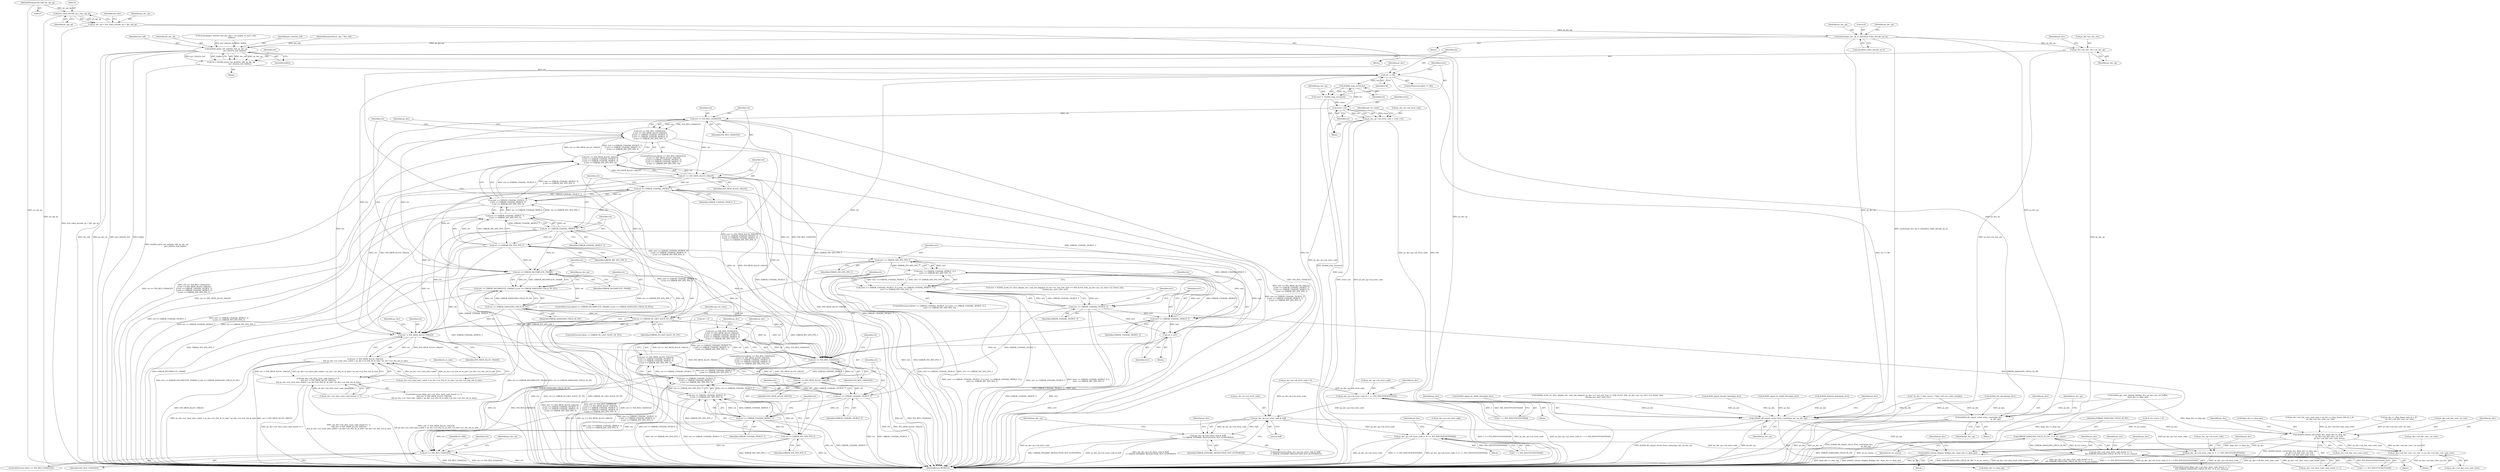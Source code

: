 digraph "0_Android_33ef7de9ddc8ea7eb9cbc440d1cf89957a0c267b@pointer" {
"1000150" [label="(MethodParameterIn,void *pv_api_op)"];
"1000217" [label="(Call,(ivd_video_decode_op_t *)pv_api_op)"];
"1000215" [label="(Call,ps_dec_op = (ivd_video_decode_op_t *)pv_api_op)"];
"1000227" [label="(Call,memset(ps_dec_op, 0, sizeof(ivd_video_decode_op_t)))"];
"1000237" [label="(Call,ps_dec->pv_dec_out = ps_dec_op)"];
"1001253" [label="(Call,ih264d_fill_output_struct_from_context(ps_dec,\n                                                           ps_dec_op))"];
"1001294" [label="(Call,ih264d_parse_nal_unit(dec_hdl, ps_dec_op,\n                              pu1_bitstrm_buf, buflen))"];
"1001292" [label="(Call,ret = ih264d_parse_nal_unit(dec_hdl, ps_dec_op,\n                              pu1_bitstrm_buf, buflen))"];
"1001300" [label="(Call,ret != OK)"];
"1001307" [label="(Call,ih264d_map_error(ret))"];
"1001305" [label="(Call,error =  ih264d_map_error(ret))"];
"1001313" [label="(Call,error | ret)"];
"1001309" [label="(Call,ps_dec_op->u4_error_code = error | ret)"];
"1001239" [label="(Call,ps_dec_op->u4_error_code |= 1 << IVD_INSUFFICIENTDATA)"];
"1001746" [label="(Call,ps_dec_op->u4_error_code & 0xff)"];
"1001745" [label="(Call,(ps_dec_op->u4_error_code & 0xff)\n != ERROR_DYNAMIC_RESOLUTION_NOT_SUPPORTED)"];
"1001778" [label="(Call,ps_dec_op->u4_error_code |= (1 << IVD_INSUFFICIENTDATA))"];
"1001798" [label="(Call,ps_dec_op->u4_error_code |= (1 << IVD_INSUFFICIENTDATA))"];
"1001321" [label="(Call,ret == IVD_RES_CHANGED)"];
"1001320" [label="(Call,(ret == IVD_RES_CHANGED)\n || (ret == IVD_MEM_ALLOC_FAILED)\n || (ret == ERROR_UNAVAIL_PICBUF_T)\n || (ret == ERROR_UNAVAIL_MVBUF_T)\n || (ret == ERROR_INV_SPS_PPS_T))"];
"1001589" [label="(Call,(ret == IVD_RES_CHANGED)\n || (ret == IVD_MEM_ALLOC_FAILED)\n || (ret == ERROR_UNAVAIL_PICBUF_T)\n || (ret == ERROR_UNAVAIL_MVBUF_T)\n || (ret == ERROR_INV_SPS_PPS_T))"];
"1001325" [label="(Call,ret == IVD_MEM_ALLOC_FAILED)"];
"1001324" [label="(Call,(ret == IVD_MEM_ALLOC_FAILED)\n || (ret == ERROR_UNAVAIL_PICBUF_T)\n || (ret == ERROR_UNAVAIL_MVBUF_T)\n || (ret == ERROR_INV_SPS_PPS_T))"];
"1001593" [label="(Call,(ret == IVD_MEM_ALLOC_FAILED)\n || (ret == ERROR_UNAVAIL_PICBUF_T)\n || (ret == ERROR_UNAVAIL_MVBUF_T)\n || (ret == ERROR_INV_SPS_PPS_T))"];
"1001329" [label="(Call,ret == ERROR_UNAVAIL_PICBUF_T)"];
"1001328" [label="(Call,(ret == ERROR_UNAVAIL_PICBUF_T)\n || (ret == ERROR_UNAVAIL_MVBUF_T)\n || (ret == ERROR_INV_SPS_PPS_T))"];
"1001597" [label="(Call,(ret == ERROR_UNAVAIL_PICBUF_T)\n || (ret == ERROR_UNAVAIL_MVBUF_T)\n || (ret == ERROR_INV_SPS_PPS_T))"];
"1001333" [label="(Call,ret == ERROR_UNAVAIL_MVBUF_T)"];
"1001332" [label="(Call,(ret == ERROR_UNAVAIL_MVBUF_T)\n || (ret == ERROR_INV_SPS_PPS_T))"];
"1001601" [label="(Call,(ret == ERROR_UNAVAIL_MVBUF_T)\n || (ret == ERROR_INV_SPS_PPS_T))"];
"1001336" [label="(Call,ret == ERROR_INV_SPS_PPS_T)"];
"1001348" [label="(Call,ret == ERROR_INCOMPLETE_FRAME)"];
"1001347" [label="(Call,(ret == ERROR_INCOMPLETE_FRAME) || (ret == ERROR_DANGLING_FIELD_IN_PIC))"];
"1001351" [label="(Call,ret == ERROR_DANGLING_FIELD_IN_PIC)"];
"1001365" [label="(Call,ret == ERROR_IN_LAST_SLICE_OF_PIC)"];
"1001480" [label="(Call,ret != IVD_MEM_ALLOC_FAILED)"];
"1001479" [label="(Call,(ret != IVD_MEM_ALLOC_FAILED)\n && ps_dec->u2_total_mbs_coded < ps_dec->u2_frm_ht_in_mbs * ps_dec->u2_frm_wd_in_mbs)"];
"1001473" [label="(Call,(ps_dec->u4_slice_start_code_found == 1)\n && (ret != IVD_MEM_ALLOC_FAILED)\n && ps_dec->u2_total_mbs_coded < ps_dec->u2_frm_ht_in_mbs * ps_dec->u2_frm_wd_in_mbs)"];
"1001590" [label="(Call,ret == IVD_RES_CHANGED)"];
"1001594" [label="(Call,ret == IVD_MEM_ALLOC_FAILED)"];
"1001598" [label="(Call,ret == ERROR_UNAVAIL_PICBUF_T)"];
"1001602" [label="(Call,ret == ERROR_UNAVAIL_MVBUF_T)"];
"1001605" [label="(Call,ret == ERROR_INV_SPS_PPS_T)"];
"1001621" [label="(Call,ret == IVD_RES_CHANGED)"];
"1001851" [label="(Call,ERROR_DANGLING_FIELD_IN_PIC != i4_err_status)"];
"1001845" [label="(Call,(ps_dec->u4_slice_start_code_found == 1)\n && (ERROR_DANGLING_FIELD_IN_PIC != i4_err_status))"];
"1001581" [label="(Call,ret1 == ERROR_INV_SPS_PPS_T)"];
"1001577" [label="(Call,(ret1 == ERROR_UNAVAIL_MVBUF_T) ||\n (ret1 == ERROR_INV_SPS_PPS_T))"];
"1001573" [label="(Call,(ret1 == ERROR_UNAVAIL_PICBUF_T) || (ret1 == ERROR_UNAVAIL_MVBUF_T) ||\n (ret1 == ERROR_INV_SPS_PPS_T))"];
"1001585" [label="(Call,ret = ret1)"];
"1001578" [label="(Call,ret1 == ERROR_UNAVAIL_MVBUF_T)"];
"1001574" [label="(Call,ret1 == ERROR_UNAVAIL_PICBUF_T)"];
"1002066" [label="(Call,ih264d_fill_output_struct_from_context(ps_dec, ps_dec_op))"];
"1002097" [label="(Call,ih264d_format_convert(ps_dec, &(ps_dec->s_disp_op),\n                                  ps_dec->u4_fmt_conv_cur_row,\n                                  ps_dec->u4_fmt_conv_num_rows))"];
"1002109" [label="(Call,ps_dec->u4_fmt_conv_cur_row += ps_dec->u4_fmt_conv_num_rows)"];
"1002116" [label="(Call,ih264d_release_display_field(ps_dec, &(ps_dec->s_disp_op)))"];
"1001346" [label="(ControlStructure,if((ret == ERROR_INCOMPLETE_FRAME) || (ret == ERROR_DANGLING_FIELD_IN_PIC)))"];
"1002110" [label="(Call,ps_dec->u4_fmt_conv_cur_row)"];
"1002111" [label="(Identifier,ps_dec)"];
"1001336" [label="(Call,ret == ERROR_INV_SPS_PPS_T)"];
"1001585" [label="(Call,ret = ret1)"];
"1002113" [label="(Call,ps_dec->u4_fmt_conv_num_rows)"];
"1001325" [label="(Call,ret == IVD_MEM_ALLOC_FAILED)"];
"1001592" [label="(Identifier,IVD_RES_CHANGED)"];
"1002099" [label="(Call,&(ps_dec->s_disp_op))"];
"1001588" [label="(ControlStructure,if((ret == IVD_RES_CHANGED)\n || (ret == IVD_MEM_ALLOC_FAILED)\n || (ret == ERROR_UNAVAIL_PICBUF_T)\n || (ret == ERROR_UNAVAIL_MVBUF_T)\n || (ret == ERROR_INV_SPS_PPS_T)))"];
"1001751" [label="(Identifier,ERROR_DYNAMIC_RESOLUTION_NOT_SUPPORTED)"];
"1001474" [label="(Call,ps_dec->u4_slice_start_code_found == 1)"];
"1001485" [label="(Identifier,ps_dec)"];
"1001258" [label="(Identifier,ps_dec_op)"];
"1001314" [label="(Identifier,error)"];
"1001375" [label="(Identifier,ps_dec)"];
"1001298" [label="(Identifier,buflen)"];
"1001556" [label="(Call,ih264d_mark_err_slice_skip(ps_dec, num_mb_skipped, ps_dec->u1_nal_unit_type == IDR_SLICE_NAL, ps_dec->ps_cur_slice->u2_frame_num,\n &temp_poc, prev_slice_err))"];
"1000216" [label="(Identifier,ps_dec_op)"];
"1001572" [label="(ControlStructure,if((ret1 == ERROR_UNAVAIL_PICBUF_T) || (ret1 == ERROR_UNAVAIL_MVBUF_T) ||\n (ret1 == ERROR_INV_SPS_PPS_T)))"];
"1002106" [label="(Call,ps_dec->u4_fmt_conv_num_rows)"];
"1002084" [label="(Call,ps_dec->u4_fmt_conv_num_rows = ps_dec->s_disp_frame_info.u4_y_ht\n - ps_dec->u4_fmt_conv_cur_row)"];
"1001580" [label="(Identifier,ERROR_UNAVAIL_MVBUF_T)"];
"1000151" [label="(Block,)"];
"1001852" [label="(Identifier,ERROR_DANGLING_FIELD_IN_PIC)"];
"1001604" [label="(Identifier,ERROR_UNAVAIL_MVBUF_T)"];
"1001732" [label="(Call,ih264d_signal_decode_thread(ps_dec))"];
"1002116" [label="(Call,ih264d_release_display_field(ps_dec, &(ps_dec->s_disp_op)))"];
"1001745" [label="(Call,(ps_dec_op->u4_error_code & 0xff)\n != ERROR_DYNAMIC_RESOLUTION_NOT_SUPPORTED)"];
"1001329" [label="(Call,ret == ERROR_UNAVAIL_PICBUF_T)"];
"1001600" [label="(Identifier,ERROR_UNAVAIL_PICBUF_T)"];
"1001778" [label="(Call,ps_dec_op->u4_error_code |= (1 << IVD_INSUFFICIENTDATA))"];
"1001351" [label="(Call,ret == ERROR_DANGLING_FIELD_IN_PIC)"];
"1001844" [label="(ControlStructure,if((ps_dec->u4_slice_start_code_found == 1)\n && (ERROR_DANGLING_FIELD_IN_PIC != i4_err_status)))"];
"1001333" [label="(Call,ret == ERROR_UNAVAIL_MVBUF_T)"];
"1000161" [label="(Call,i4_err_status = 0)"];
"1000217" [label="(Call,(ivd_video_decode_op_t *)pv_api_op)"];
"1001367" [label="(Identifier,ERROR_IN_LAST_SLICE_OF_PIC)"];
"1000148" [label="(MethodParameterIn,iv_obj_t *dec_hdl)"];
"1001479" [label="(Call,(ret != IVD_MEM_ALLOC_FAILED)\n && ps_dec->u2_total_mbs_coded < ps_dec->u2_frm_ht_in_mbs * ps_dec->u2_frm_wd_in_mbs)"];
"1002083" [label="(Block,)"];
"1001303" [label="(Block,)"];
"1001306" [label="(Identifier,error)"];
"1002088" [label="(Call,ps_dec->s_disp_frame_info.u4_y_ht\n - ps_dec->u4_fmt_conv_cur_row)"];
"1000220" [label="(Block,)"];
"1001305" [label="(Call,error =  ih264d_map_error(ret))"];
"1001348" [label="(Call,ret == ERROR_INCOMPLETE_FRAME)"];
"1002103" [label="(Call,ps_dec->u4_fmt_conv_cur_row)"];
"1001370" [label="(Identifier,api_ret_value)"];
"1001347" [label="(Call,(ret == ERROR_INCOMPLETE_FRAME) || (ret == ERROR_DANGLING_FIELD_IN_PIC))"];
"1001473" [label="(Call,(ps_dec->u4_slice_start_code_found == 1)\n && (ret != IVD_MEM_ALLOC_FAILED)\n && ps_dec->u2_total_mbs_coded < ps_dec->u2_frm_ht_in_mbs * ps_dec->u2_frm_wd_in_mbs)"];
"1001501" [label="(Identifier,ht_in_mbs)"];
"1001606" [label="(Identifier,ret)"];
"1001579" [label="(Identifier,ret1)"];
"1001802" [label="(Call,1 << IVD_INSUFFICIENTDATA)"];
"1001319" [label="(ControlStructure,if((ret == IVD_RES_CHANGED)\n || (ret == IVD_MEM_ALLOC_FAILED)\n || (ret == ERROR_UNAVAIL_PICBUF_T)\n || (ret == ERROR_UNAVAIL_MVBUF_T)\n || (ret == ERROR_INV_SPS_PPS_T)))"];
"1001607" [label="(Identifier,ERROR_INV_SPS_PPS_T)"];
"1001255" [label="(Identifier,ps_dec_op)"];
"1001598" [label="(Call,ret == ERROR_UNAVAIL_PICBUF_T)"];
"1001627" [label="(Identifier,ps_dec_op)"];
"1001482" [label="(Identifier,IVD_MEM_ALLOC_FAILED)"];
"1001554" [label="(Call,ret1 = ih264d_mark_err_slice_skip(ps_dec, num_mb_skipped, ps_dec->u1_nal_unit_type == IDR_SLICE_NAL, ps_dec->ps_cur_slice->u2_frame_num,\n &temp_poc, prev_slice_err))"];
"1001575" [label="(Identifier,ret1)"];
"1001295" [label="(Identifier,dec_hdl)"];
"1001352" [label="(Identifier,ret)"];
"1001315" [label="(Identifier,ret)"];
"1001322" [label="(Identifier,ret)"];
"1001631" [label="(Identifier,IV_FAIL)"];
"1001623" [label="(Identifier,IVD_RES_CHANGED)"];
"1001317" [label="(Identifier,api_ret_value)"];
"1002024" [label="(Call,ih264d_signal_bs_deblk_thread(ps_dec))"];
"1001301" [label="(Identifier,ret)"];
"1001337" [label="(Identifier,ret)"];
"1001779" [label="(Call,ps_dec_op->u4_error_code)"];
"1001252" [label="(Block,)"];
"1001799" [label="(Call,ps_dec_op->u4_error_code)"];
"1001323" [label="(Identifier,IVD_RES_CHANGED)"];
"1001353" [label="(Identifier,ERROR_DANGLING_FIELD_IN_PIC)"];
"1001308" [label="(Identifier,ret)"];
"1001583" [label="(Identifier,ERROR_INV_SPS_PPS_T)"];
"1001858" [label="(Identifier,ps_dec)"];
"1001620" [label="(ControlStructure,if(ret == IVD_RES_CHANGED))"];
"1001578" [label="(Call,ret1 == ERROR_UNAVAIL_MVBUF_T)"];
"1001587" [label="(Identifier,ret1)"];
"1001755" [label="(Identifier,ps_dec_op)"];
"1000237" [label="(Call,ps_dec->pv_dec_out = ps_dec_op)"];
"1001750" [label="(Literal,0xff)"];
"1000223" [label="(Identifier,u4_size)"];
"1001296" [label="(Identifier,ps_dec_op)"];
"1000230" [label="(Call,sizeof(ivd_video_decode_op_t))"];
"1001334" [label="(Identifier,ret)"];
"1001845" [label="(Call,(ps_dec->u4_slice_start_code_found == 1)\n && (ERROR_DANGLING_FIELD_IN_PIC != i4_err_status))"];
"1001293" [label="(Identifier,ret)"];
"1000896" [label="(Call,ih264d_init_decoder(ps_dec))"];
"1000229" [label="(Literal,0)"];
"1001332" [label="(Call,(ret == ERROR_UNAVAIL_MVBUF_T)\n || (ret == ERROR_INV_SPS_PPS_T))"];
"1001902" [label="(Call,ih264d_deblock_display(ps_dec))"];
"1002072" [label="(Identifier,ps_dec)"];
"1001622" [label="(Identifier,ret)"];
"1001311" [label="(Identifier,ps_dec_op)"];
"1000215" [label="(Call,ps_dec_op = (ivd_video_decode_op_t *)pv_api_op)"];
"1001328" [label="(Call,(ret == ERROR_UNAVAIL_PICBUF_T)\n || (ret == ERROR_UNAVAIL_MVBUF_T)\n || (ret == ERROR_INV_SPS_PPS_T))"];
"1001326" [label="(Identifier,ret)"];
"1001331" [label="(Identifier,ERROR_UNAVAIL_PICBUF_T)"];
"1002186" [label="(MethodReturn,WORD32)"];
"1002067" [label="(Identifier,ps_dec)"];
"1001205" [label="(Call,memcpy(pu1_bitstrm_buf, pu1_buf + u4_length_of_start_code,\n                   buflen))"];
"1002066" [label="(Call,ih264d_fill_output_struct_from_context(ps_dec, ps_dec_op))"];
"1001357" [label="(Identifier,ps_dec_op)"];
"1001364" [label="(ControlStructure,if(ret == ERROR_IN_LAST_SLICE_OF_PIC))"];
"1001777" [label="(Block,)"];
"1001294" [label="(Call,ih264d_parse_nal_unit(dec_hdl, ps_dec_op,\n                              pu1_bitstrm_buf, buflen))"];
"1001253" [label="(Call,ih264d_fill_output_struct_from_context(ps_dec,\n                                                           ps_dec_op))"];
"1001634" [label="(Identifier,ps_dec)"];
"1001335" [label="(Identifier,ERROR_UNAVAIL_MVBUF_T)"];
"1001591" [label="(Identifier,ret)"];
"1001327" [label="(Identifier,IVD_MEM_ALLOC_FAILED)"];
"1001590" [label="(Call,ret == IVD_RES_CHANGED)"];
"1001741" [label="(Call,ih264d_signal_bs_deblk_thread(ps_dec))"];
"1002118" [label="(Call,&(ps_dec->s_disp_op))"];
"1001299" [label="(ControlStructure,if(ret != OK))"];
"1001300" [label="(Call,ret != OK)"];
"1001601" [label="(Call,(ret == ERROR_UNAVAIL_MVBUF_T)\n || (ret == ERROR_INV_SPS_PPS_T))"];
"1000219" [label="(Identifier,pv_api_op)"];
"1001302" [label="(Identifier,OK)"];
"1001481" [label="(Identifier,ret)"];
"1001747" [label="(Call,ps_dec_op->u4_error_code)"];
"1001338" [label="(Identifier,ERROR_INV_SPS_PPS_T)"];
"1001350" [label="(Identifier,ERROR_INCOMPLETE_FRAME)"];
"1001309" [label="(Call,ps_dec_op->u4_error_code = error | ret)"];
"1000241" [label="(Identifier,ps_dec_op)"];
"1000476" [label="(Call,ps_dec_op->u4_error_code = 0)"];
"1001595" [label="(Identifier,ret)"];
"1001846" [label="(Call,ps_dec->u4_slice_start_code_found == 1)"];
"1001589" [label="(Call,(ret == IVD_RES_CHANGED)\n || (ret == IVD_MEM_ALLOC_FAILED)\n || (ret == ERROR_UNAVAIL_PICBUF_T)\n || (ret == ERROR_UNAVAIL_MVBUF_T)\n || (ret == ERROR_INV_SPS_PPS_T))"];
"1001249" [label="(Identifier,ps_dec)"];
"1001599" [label="(Identifier,ret)"];
"1001576" [label="(Identifier,ERROR_UNAVAIL_PICBUF_T)"];
"1001297" [label="(Identifier,pu1_bitstrm_buf)"];
"1000245" [label="(Identifier,ps_dec)"];
"1001307" [label="(Call,ih264d_map_error(ret))"];
"1002109" [label="(Call,ps_dec->u4_fmt_conv_cur_row += ps_dec->u4_fmt_conv_num_rows)"];
"1001594" [label="(Call,ret == IVD_MEM_ALLOC_FAILED)"];
"1001310" [label="(Call,ps_dec_op->u4_error_code)"];
"1001584" [label="(Block,)"];
"1001324" [label="(Call,(ret == IVD_MEM_ALLOC_FAILED)\n || (ret == ERROR_UNAVAIL_PICBUF_T)\n || (ret == ERROR_UNAVAIL_MVBUF_T)\n || (ret == ERROR_INV_SPS_PPS_T))"];
"1001243" [label="(Call,1 << IVD_INSUFFICIENTDATA)"];
"1001621" [label="(Call,ret == IVD_RES_CHANGED)"];
"1001596" [label="(Identifier,IVD_MEM_ALLOC_FAILED)"];
"1001239" [label="(Call,ps_dec_op->u4_error_code |= 1 << IVD_INSUFFICIENTDATA)"];
"1001365" [label="(Call,ret == ERROR_IN_LAST_SLICE_OF_PIC)"];
"1001798" [label="(Call,ps_dec_op->u4_error_code |= (1 << IVD_INSUFFICIENTDATA))"];
"1002117" [label="(Identifier,ps_dec)"];
"1002097" [label="(Call,ih264d_format_convert(ps_dec, &(ps_dec->s_disp_op),\n                                  ps_dec->u4_fmt_conv_cur_row,\n                                  ps_dec->u4_fmt_conv_num_rows))"];
"1001744" [label="(ControlStructure,if((ps_dec_op->u4_error_code & 0xff)\n != ERROR_DYNAMIC_RESOLUTION_NOT_SUPPORTED))"];
"1001782" [label="(Call,1 << IVD_INSUFFICIENTDATA)"];
"1001789" [label="(Identifier,ps_dec)"];
"1002026" [label="(Block,)"];
"1001853" [label="(Identifier,i4_err_status)"];
"1002126" [label="(Identifier,ps_dec)"];
"1000227" [label="(Call,memset(ps_dec_op, 0, sizeof(ivd_video_decode_op_t)))"];
"1002020" [label="(Identifier,ps_dec)"];
"1001602" [label="(Call,ret == ERROR_UNAVAIL_MVBUF_T)"];
"1001330" [label="(Identifier,ret)"];
"1001254" [label="(Identifier,ps_dec)"];
"1001233" [label="(Block,)"];
"1000234" [label="(Identifier,ps_dec_op)"];
"1000150" [label="(MethodParameterIn,void *pv_api_op)"];
"1001321" [label="(Call,ret == IVD_RES_CHANGED)"];
"1001586" [label="(Identifier,ret)"];
"1001349" [label="(Identifier,ret)"];
"1000238" [label="(Call,ps_dec->pv_dec_out)"];
"1001797" [label="(Block,)"];
"1000228" [label="(Identifier,ps_dec_op)"];
"1001320" [label="(Call,(ret == IVD_RES_CHANGED)\n || (ret == IVD_MEM_ALLOC_FAILED)\n || (ret == ERROR_UNAVAIL_PICBUF_T)\n || (ret == ERROR_UNAVAIL_MVBUF_T)\n || (ret == ERROR_INV_SPS_PPS_T))"];
"1001610" [label="(Identifier,ps_dec)"];
"1001581" [label="(Call,ret1 == ERROR_INV_SPS_PPS_T)"];
"1001472" [label="(ControlStructure,if((ps_dec->u4_slice_start_code_found == 1)\n && (ret != IVD_MEM_ALLOC_FAILED)\n && ps_dec->u2_total_mbs_coded < ps_dec->u2_frm_ht_in_mbs * ps_dec->u2_frm_wd_in_mbs))"];
"1000188" [label="(Call,ret = 0)"];
"1001480" [label="(Call,ret != IVD_MEM_ALLOC_FAILED)"];
"1002068" [label="(Identifier,ps_dec_op)"];
"1001593" [label="(Call,(ret == IVD_MEM_ALLOC_FAILED)\n || (ret == ERROR_UNAVAIL_PICBUF_T)\n || (ret == ERROR_UNAVAIL_MVBUF_T)\n || (ret == ERROR_INV_SPS_PPS_T))"];
"1001240" [label="(Call,ps_dec_op->u4_error_code)"];
"1001573" [label="(Call,(ret1 == ERROR_UNAVAIL_PICBUF_T) || (ret1 == ERROR_UNAVAIL_MVBUF_T) ||\n (ret1 == ERROR_INV_SPS_PPS_T))"];
"1001292" [label="(Call,ret = ih264d_parse_nal_unit(dec_hdl, ps_dec_op,\n                              pu1_bitstrm_buf, buflen))"];
"1001597" [label="(Call,(ret == ERROR_UNAVAIL_PICBUF_T)\n || (ret == ERROR_UNAVAIL_MVBUF_T)\n || (ret == ERROR_INV_SPS_PPS_T))"];
"1001577" [label="(Call,(ret1 == ERROR_UNAVAIL_MVBUF_T) ||\n (ret1 == ERROR_INV_SPS_PPS_T))"];
"1001342" [label="(Identifier,ps_dec)"];
"1000153" [label="(Call,* ps_dec = (dec_struct_t *)(dec_hdl->pv_codec_handle))"];
"1001746" [label="(Call,ps_dec_op->u4_error_code & 0xff)"];
"1001851" [label="(Call,ERROR_DANGLING_FIELD_IN_PIC != i4_err_status)"];
"1001807" [label="(Identifier,ps_dec)"];
"1001605" [label="(Call,ret == ERROR_INV_SPS_PPS_T)"];
"1001582" [label="(Identifier,ret1)"];
"1001313" [label="(Call,error | ret)"];
"1001366" [label="(Identifier,ret)"];
"1001483" [label="(Call,ps_dec->u2_total_mbs_coded < ps_dec->u2_frm_ht_in_mbs * ps_dec->u2_frm_wd_in_mbs)"];
"1001574" [label="(Call,ret1 == ERROR_UNAVAIL_PICBUF_T)"];
"1002098" [label="(Identifier,ps_dec)"];
"1000976" [label="(Block,)"];
"1002038" [label="(Call,ih264d_get_next_display_field(ps_dec, ps_dec->ps_out_buffer,\n &(ps_dec->s_disp_op)))"];
"1001774" [label="(Identifier,ps_dec)"];
"1001603" [label="(Identifier,ret)"];
"1000150" -> "1000147"  [label="AST: "];
"1000150" -> "1002186"  [label="DDG: pv_api_op"];
"1000150" -> "1000217"  [label="DDG: pv_api_op"];
"1000217" -> "1000215"  [label="AST: "];
"1000217" -> "1000219"  [label="CFG: "];
"1000218" -> "1000217"  [label="AST: "];
"1000219" -> "1000217"  [label="AST: "];
"1000215" -> "1000217"  [label="CFG: "];
"1000217" -> "1002186"  [label="DDG: pv_api_op"];
"1000217" -> "1000215"  [label="DDG: pv_api_op"];
"1000215" -> "1000151"  [label="AST: "];
"1000216" -> "1000215"  [label="AST: "];
"1000223" -> "1000215"  [label="CFG: "];
"1000215" -> "1002186"  [label="DDG: (ivd_video_decode_op_t *)pv_api_op"];
"1000215" -> "1000227"  [label="DDG: ps_dec_op"];
"1000227" -> "1000220"  [label="AST: "];
"1000227" -> "1000230"  [label="CFG: "];
"1000228" -> "1000227"  [label="AST: "];
"1000229" -> "1000227"  [label="AST: "];
"1000230" -> "1000227"  [label="AST: "];
"1000234" -> "1000227"  [label="CFG: "];
"1000227" -> "1002186"  [label="DDG: memset(ps_dec_op, 0, sizeof(ivd_video_decode_op_t))"];
"1000227" -> "1000237"  [label="DDG: ps_dec_op"];
"1000227" -> "1001253"  [label="DDG: ps_dec_op"];
"1000227" -> "1001294"  [label="DDG: ps_dec_op"];
"1000227" -> "1002066"  [label="DDG: ps_dec_op"];
"1000237" -> "1000151"  [label="AST: "];
"1000237" -> "1000241"  [label="CFG: "];
"1000238" -> "1000237"  [label="AST: "];
"1000241" -> "1000237"  [label="AST: "];
"1000245" -> "1000237"  [label="CFG: "];
"1000237" -> "1002186"  [label="DDG: ps_dec->pv_dec_out"];
"1000237" -> "1002186"  [label="DDG: ps_dec_op"];
"1001253" -> "1001252"  [label="AST: "];
"1001253" -> "1001255"  [label="CFG: "];
"1001254" -> "1001253"  [label="AST: "];
"1001255" -> "1001253"  [label="AST: "];
"1001258" -> "1001253"  [label="CFG: "];
"1001253" -> "1002186"  [label="DDG: ih264d_fill_output_struct_from_context(ps_dec,\n                                                           ps_dec_op)"];
"1001253" -> "1002186"  [label="DDG: ps_dec"];
"1001253" -> "1002186"  [label="DDG: ps_dec_op"];
"1000896" -> "1001253"  [label="DDG: ps_dec"];
"1000153" -> "1001253"  [label="DDG: ps_dec"];
"1001294" -> "1001253"  [label="DDG: ps_dec_op"];
"1001294" -> "1001292"  [label="AST: "];
"1001294" -> "1001298"  [label="CFG: "];
"1001295" -> "1001294"  [label="AST: "];
"1001296" -> "1001294"  [label="AST: "];
"1001297" -> "1001294"  [label="AST: "];
"1001298" -> "1001294"  [label="AST: "];
"1001292" -> "1001294"  [label="CFG: "];
"1001294" -> "1002186"  [label="DDG: dec_hdl"];
"1001294" -> "1002186"  [label="DDG: ps_dec_op"];
"1001294" -> "1002186"  [label="DDG: pu1_bitstrm_buf"];
"1001294" -> "1002186"  [label="DDG: buflen"];
"1001294" -> "1001292"  [label="DDG: dec_hdl"];
"1001294" -> "1001292"  [label="DDG: ps_dec_op"];
"1001294" -> "1001292"  [label="DDG: pu1_bitstrm_buf"];
"1001294" -> "1001292"  [label="DDG: buflen"];
"1000148" -> "1001294"  [label="DDG: dec_hdl"];
"1001205" -> "1001294"  [label="DDG: pu1_bitstrm_buf"];
"1001205" -> "1001294"  [label="DDG: buflen"];
"1001294" -> "1002066"  [label="DDG: ps_dec_op"];
"1001292" -> "1000976"  [label="AST: "];
"1001293" -> "1001292"  [label="AST: "];
"1001301" -> "1001292"  [label="CFG: "];
"1001292" -> "1002186"  [label="DDG: ih264d_parse_nal_unit(dec_hdl, ps_dec_op,\n                              pu1_bitstrm_buf, buflen)"];
"1001292" -> "1001300"  [label="DDG: ret"];
"1001300" -> "1001299"  [label="AST: "];
"1001300" -> "1001302"  [label="CFG: "];
"1001301" -> "1001300"  [label="AST: "];
"1001302" -> "1001300"  [label="AST: "];
"1001306" -> "1001300"  [label="CFG: "];
"1001375" -> "1001300"  [label="CFG: "];
"1001300" -> "1002186"  [label="DDG: OK"];
"1001300" -> "1002186"  [label="DDG: ret != OK"];
"1001300" -> "1002186"  [label="DDG: ret"];
"1001300" -> "1001307"  [label="DDG: ret"];
"1001300" -> "1001480"  [label="DDG: ret"];
"1001300" -> "1001590"  [label="DDG: ret"];
"1001307" -> "1001305"  [label="AST: "];
"1001307" -> "1001308"  [label="CFG: "];
"1001308" -> "1001307"  [label="AST: "];
"1001305" -> "1001307"  [label="CFG: "];
"1001307" -> "1001305"  [label="DDG: ret"];
"1001307" -> "1001313"  [label="DDG: ret"];
"1001305" -> "1001303"  [label="AST: "];
"1001306" -> "1001305"  [label="AST: "];
"1001311" -> "1001305"  [label="CFG: "];
"1001305" -> "1002186"  [label="DDG: ih264d_map_error(ret)"];
"1001305" -> "1001313"  [label="DDG: error"];
"1001313" -> "1001309"  [label="AST: "];
"1001313" -> "1001315"  [label="CFG: "];
"1001314" -> "1001313"  [label="AST: "];
"1001315" -> "1001313"  [label="AST: "];
"1001309" -> "1001313"  [label="CFG: "];
"1001313" -> "1002186"  [label="DDG: error"];
"1001313" -> "1001309"  [label="DDG: error"];
"1001313" -> "1001309"  [label="DDG: ret"];
"1001313" -> "1001321"  [label="DDG: ret"];
"1001309" -> "1001303"  [label="AST: "];
"1001310" -> "1001309"  [label="AST: "];
"1001317" -> "1001309"  [label="CFG: "];
"1001309" -> "1002186"  [label="DDG: error | ret"];
"1001309" -> "1002186"  [label="DDG: ps_dec_op->u4_error_code"];
"1001309" -> "1001239"  [label="DDG: ps_dec_op->u4_error_code"];
"1001309" -> "1001746"  [label="DDG: ps_dec_op->u4_error_code"];
"1001239" -> "1001233"  [label="AST: "];
"1001239" -> "1001243"  [label="CFG: "];
"1001240" -> "1001239"  [label="AST: "];
"1001243" -> "1001239"  [label="AST: "];
"1001249" -> "1001239"  [label="CFG: "];
"1001239" -> "1002186"  [label="DDG: ps_dec_op->u4_error_code |= 1 << IVD_INSUFFICIENTDATA"];
"1001239" -> "1002186"  [label="DDG: 1 << IVD_INSUFFICIENTDATA"];
"1001239" -> "1002186"  [label="DDG: ps_dec_op->u4_error_code"];
"1000476" -> "1001239"  [label="DDG: ps_dec_op->u4_error_code"];
"1001243" -> "1001239"  [label="DDG: 1"];
"1001243" -> "1001239"  [label="DDG: IVD_INSUFFICIENTDATA"];
"1001239" -> "1001746"  [label="DDG: ps_dec_op->u4_error_code"];
"1001746" -> "1001745"  [label="AST: "];
"1001746" -> "1001750"  [label="CFG: "];
"1001747" -> "1001746"  [label="AST: "];
"1001750" -> "1001746"  [label="AST: "];
"1001751" -> "1001746"  [label="CFG: "];
"1001746" -> "1002186"  [label="DDG: ps_dec_op->u4_error_code"];
"1001746" -> "1001745"  [label="DDG: ps_dec_op->u4_error_code"];
"1001746" -> "1001745"  [label="DDG: 0xff"];
"1000476" -> "1001746"  [label="DDG: ps_dec_op->u4_error_code"];
"1001746" -> "1001778"  [label="DDG: ps_dec_op->u4_error_code"];
"1001746" -> "1001798"  [label="DDG: ps_dec_op->u4_error_code"];
"1001745" -> "1001744"  [label="AST: "];
"1001745" -> "1001751"  [label="CFG: "];
"1001751" -> "1001745"  [label="AST: "];
"1001755" -> "1001745"  [label="CFG: "];
"1001774" -> "1001745"  [label="CFG: "];
"1001745" -> "1002186"  [label="DDG: ERROR_DYNAMIC_RESOLUTION_NOT_SUPPORTED"];
"1001745" -> "1002186"  [label="DDG: ps_dec_op->u4_error_code & 0xff"];
"1001745" -> "1002186"  [label="DDG: (ps_dec_op->u4_error_code & 0xff)\n != ERROR_DYNAMIC_RESOLUTION_NOT_SUPPORTED"];
"1001778" -> "1001777"  [label="AST: "];
"1001778" -> "1001782"  [label="CFG: "];
"1001779" -> "1001778"  [label="AST: "];
"1001782" -> "1001778"  [label="AST: "];
"1001789" -> "1001778"  [label="CFG: "];
"1001778" -> "1002186"  [label="DDG: 1 << IVD_INSUFFICIENTDATA"];
"1001778" -> "1002186"  [label="DDG: ps_dec_op->u4_error_code |= (1 << IVD_INSUFFICIENTDATA)"];
"1001778" -> "1002186"  [label="DDG: ps_dec_op->u4_error_code"];
"1001782" -> "1001778"  [label="DDG: 1"];
"1001782" -> "1001778"  [label="DDG: IVD_INSUFFICIENTDATA"];
"1001778" -> "1001798"  [label="DDG: ps_dec_op->u4_error_code"];
"1001798" -> "1001797"  [label="AST: "];
"1001798" -> "1001802"  [label="CFG: "];
"1001799" -> "1001798"  [label="AST: "];
"1001802" -> "1001798"  [label="AST: "];
"1001807" -> "1001798"  [label="CFG: "];
"1001798" -> "1002186"  [label="DDG: 1 << IVD_INSUFFICIENTDATA"];
"1001798" -> "1002186"  [label="DDG: ps_dec_op->u4_error_code |= (1 << IVD_INSUFFICIENTDATA)"];
"1001798" -> "1002186"  [label="DDG: ps_dec_op->u4_error_code"];
"1001802" -> "1001798"  [label="DDG: 1"];
"1001802" -> "1001798"  [label="DDG: IVD_INSUFFICIENTDATA"];
"1001321" -> "1001320"  [label="AST: "];
"1001321" -> "1001323"  [label="CFG: "];
"1001322" -> "1001321"  [label="AST: "];
"1001323" -> "1001321"  [label="AST: "];
"1001326" -> "1001321"  [label="CFG: "];
"1001320" -> "1001321"  [label="CFG: "];
"1001321" -> "1002186"  [label="DDG: IVD_RES_CHANGED"];
"1001321" -> "1001320"  [label="DDG: ret"];
"1001321" -> "1001320"  [label="DDG: IVD_RES_CHANGED"];
"1001321" -> "1001325"  [label="DDG: ret"];
"1001321" -> "1001348"  [label="DDG: ret"];
"1001321" -> "1001480"  [label="DDG: ret"];
"1001321" -> "1001590"  [label="DDG: ret"];
"1001321" -> "1001590"  [label="DDG: IVD_RES_CHANGED"];
"1001320" -> "1001319"  [label="AST: "];
"1001320" -> "1001324"  [label="CFG: "];
"1001324" -> "1001320"  [label="AST: "];
"1001342" -> "1001320"  [label="CFG: "];
"1001349" -> "1001320"  [label="CFG: "];
"1001320" -> "1002186"  [label="DDG: ret == IVD_RES_CHANGED"];
"1001320" -> "1002186"  [label="DDG: (ret == IVD_RES_CHANGED)\n || (ret == IVD_MEM_ALLOC_FAILED)\n || (ret == ERROR_UNAVAIL_PICBUF_T)\n || (ret == ERROR_UNAVAIL_MVBUF_T)\n || (ret == ERROR_INV_SPS_PPS_T)"];
"1001320" -> "1002186"  [label="DDG: (ret == IVD_MEM_ALLOC_FAILED)\n || (ret == ERROR_UNAVAIL_PICBUF_T)\n || (ret == ERROR_UNAVAIL_MVBUF_T)\n || (ret == ERROR_INV_SPS_PPS_T)"];
"1001324" -> "1001320"  [label="DDG: ret == IVD_MEM_ALLOC_FAILED"];
"1001324" -> "1001320"  [label="DDG: (ret == ERROR_UNAVAIL_PICBUF_T)\n || (ret == ERROR_UNAVAIL_MVBUF_T)\n || (ret == ERROR_INV_SPS_PPS_T)"];
"1001320" -> "1001589"  [label="DDG: (ret == IVD_MEM_ALLOC_FAILED)\n || (ret == ERROR_UNAVAIL_PICBUF_T)\n || (ret == ERROR_UNAVAIL_MVBUF_T)\n || (ret == ERROR_INV_SPS_PPS_T)"];
"1001589" -> "1001588"  [label="AST: "];
"1001589" -> "1001590"  [label="CFG: "];
"1001589" -> "1001593"  [label="CFG: "];
"1001590" -> "1001589"  [label="AST: "];
"1001593" -> "1001589"  [label="AST: "];
"1001610" -> "1001589"  [label="CFG: "];
"1001634" -> "1001589"  [label="CFG: "];
"1001589" -> "1002186"  [label="DDG: (ret == IVD_MEM_ALLOC_FAILED)\n || (ret == ERROR_UNAVAIL_PICBUF_T)\n || (ret == ERROR_UNAVAIL_MVBUF_T)\n || (ret == ERROR_INV_SPS_PPS_T)"];
"1001589" -> "1002186"  [label="DDG: (ret == IVD_RES_CHANGED)\n || (ret == IVD_MEM_ALLOC_FAILED)\n || (ret == ERROR_UNAVAIL_PICBUF_T)\n || (ret == ERROR_UNAVAIL_MVBUF_T)\n || (ret == ERROR_INV_SPS_PPS_T)"];
"1001589" -> "1002186"  [label="DDG: ret == IVD_RES_CHANGED"];
"1001590" -> "1001589"  [label="DDG: ret"];
"1001590" -> "1001589"  [label="DDG: IVD_RES_CHANGED"];
"1001593" -> "1001589"  [label="DDG: ret == IVD_MEM_ALLOC_FAILED"];
"1001593" -> "1001589"  [label="DDG: (ret == ERROR_UNAVAIL_PICBUF_T)\n || (ret == ERROR_UNAVAIL_MVBUF_T)\n || (ret == ERROR_INV_SPS_PPS_T)"];
"1001325" -> "1001324"  [label="AST: "];
"1001325" -> "1001327"  [label="CFG: "];
"1001326" -> "1001325"  [label="AST: "];
"1001327" -> "1001325"  [label="AST: "];
"1001330" -> "1001325"  [label="CFG: "];
"1001324" -> "1001325"  [label="CFG: "];
"1001325" -> "1002186"  [label="DDG: IVD_MEM_ALLOC_FAILED"];
"1001325" -> "1001324"  [label="DDG: ret"];
"1001325" -> "1001324"  [label="DDG: IVD_MEM_ALLOC_FAILED"];
"1001325" -> "1001329"  [label="DDG: ret"];
"1001325" -> "1001348"  [label="DDG: ret"];
"1001325" -> "1001480"  [label="DDG: ret"];
"1001325" -> "1001480"  [label="DDG: IVD_MEM_ALLOC_FAILED"];
"1001325" -> "1001590"  [label="DDG: ret"];
"1001325" -> "1001594"  [label="DDG: IVD_MEM_ALLOC_FAILED"];
"1001324" -> "1001328"  [label="CFG: "];
"1001328" -> "1001324"  [label="AST: "];
"1001324" -> "1002186"  [label="DDG: (ret == ERROR_UNAVAIL_PICBUF_T)\n || (ret == ERROR_UNAVAIL_MVBUF_T)\n || (ret == ERROR_INV_SPS_PPS_T)"];
"1001324" -> "1002186"  [label="DDG: ret == IVD_MEM_ALLOC_FAILED"];
"1001328" -> "1001324"  [label="DDG: ret == ERROR_UNAVAIL_PICBUF_T"];
"1001328" -> "1001324"  [label="DDG: (ret == ERROR_UNAVAIL_MVBUF_T)\n || (ret == ERROR_INV_SPS_PPS_T)"];
"1001324" -> "1001593"  [label="DDG: (ret == ERROR_UNAVAIL_PICBUF_T)\n || (ret == ERROR_UNAVAIL_MVBUF_T)\n || (ret == ERROR_INV_SPS_PPS_T)"];
"1001593" -> "1001594"  [label="CFG: "];
"1001593" -> "1001597"  [label="CFG: "];
"1001594" -> "1001593"  [label="AST: "];
"1001597" -> "1001593"  [label="AST: "];
"1001593" -> "1002186"  [label="DDG: (ret == ERROR_UNAVAIL_PICBUF_T)\n || (ret == ERROR_UNAVAIL_MVBUF_T)\n || (ret == ERROR_INV_SPS_PPS_T)"];
"1001593" -> "1002186"  [label="DDG: ret == IVD_MEM_ALLOC_FAILED"];
"1001594" -> "1001593"  [label="DDG: ret"];
"1001594" -> "1001593"  [label="DDG: IVD_MEM_ALLOC_FAILED"];
"1001597" -> "1001593"  [label="DDG: ret == ERROR_UNAVAIL_PICBUF_T"];
"1001597" -> "1001593"  [label="DDG: (ret == ERROR_UNAVAIL_MVBUF_T)\n || (ret == ERROR_INV_SPS_PPS_T)"];
"1001329" -> "1001328"  [label="AST: "];
"1001329" -> "1001331"  [label="CFG: "];
"1001330" -> "1001329"  [label="AST: "];
"1001331" -> "1001329"  [label="AST: "];
"1001334" -> "1001329"  [label="CFG: "];
"1001328" -> "1001329"  [label="CFG: "];
"1001329" -> "1002186"  [label="DDG: ERROR_UNAVAIL_PICBUF_T"];
"1001329" -> "1001328"  [label="DDG: ret"];
"1001329" -> "1001328"  [label="DDG: ERROR_UNAVAIL_PICBUF_T"];
"1001329" -> "1001333"  [label="DDG: ret"];
"1001329" -> "1001348"  [label="DDG: ret"];
"1001329" -> "1001480"  [label="DDG: ret"];
"1001329" -> "1001574"  [label="DDG: ERROR_UNAVAIL_PICBUF_T"];
"1001329" -> "1001590"  [label="DDG: ret"];
"1001329" -> "1001598"  [label="DDG: ERROR_UNAVAIL_PICBUF_T"];
"1001328" -> "1001332"  [label="CFG: "];
"1001332" -> "1001328"  [label="AST: "];
"1001328" -> "1002186"  [label="DDG: ret == ERROR_UNAVAIL_PICBUF_T"];
"1001328" -> "1002186"  [label="DDG: (ret == ERROR_UNAVAIL_MVBUF_T)\n || (ret == ERROR_INV_SPS_PPS_T)"];
"1001332" -> "1001328"  [label="DDG: ret == ERROR_UNAVAIL_MVBUF_T"];
"1001332" -> "1001328"  [label="DDG: ret == ERROR_INV_SPS_PPS_T"];
"1001328" -> "1001597"  [label="DDG: (ret == ERROR_UNAVAIL_MVBUF_T)\n || (ret == ERROR_INV_SPS_PPS_T)"];
"1001597" -> "1001598"  [label="CFG: "];
"1001597" -> "1001601"  [label="CFG: "];
"1001598" -> "1001597"  [label="AST: "];
"1001601" -> "1001597"  [label="AST: "];
"1001597" -> "1002186"  [label="DDG: ret == ERROR_UNAVAIL_PICBUF_T"];
"1001597" -> "1002186"  [label="DDG: (ret == ERROR_UNAVAIL_MVBUF_T)\n || (ret == ERROR_INV_SPS_PPS_T)"];
"1001598" -> "1001597"  [label="DDG: ret"];
"1001598" -> "1001597"  [label="DDG: ERROR_UNAVAIL_PICBUF_T"];
"1001601" -> "1001597"  [label="DDG: ret == ERROR_UNAVAIL_MVBUF_T"];
"1001601" -> "1001597"  [label="DDG: ret == ERROR_INV_SPS_PPS_T"];
"1001333" -> "1001332"  [label="AST: "];
"1001333" -> "1001335"  [label="CFG: "];
"1001334" -> "1001333"  [label="AST: "];
"1001335" -> "1001333"  [label="AST: "];
"1001337" -> "1001333"  [label="CFG: "];
"1001332" -> "1001333"  [label="CFG: "];
"1001333" -> "1002186"  [label="DDG: ERROR_UNAVAIL_MVBUF_T"];
"1001333" -> "1001332"  [label="DDG: ret"];
"1001333" -> "1001332"  [label="DDG: ERROR_UNAVAIL_MVBUF_T"];
"1001333" -> "1001336"  [label="DDG: ret"];
"1001333" -> "1001348"  [label="DDG: ret"];
"1001333" -> "1001480"  [label="DDG: ret"];
"1001333" -> "1001578"  [label="DDG: ERROR_UNAVAIL_MVBUF_T"];
"1001333" -> "1001590"  [label="DDG: ret"];
"1001333" -> "1001602"  [label="DDG: ERROR_UNAVAIL_MVBUF_T"];
"1001332" -> "1001336"  [label="CFG: "];
"1001336" -> "1001332"  [label="AST: "];
"1001332" -> "1002186"  [label="DDG: ret == ERROR_UNAVAIL_MVBUF_T"];
"1001332" -> "1002186"  [label="DDG: ret == ERROR_INV_SPS_PPS_T"];
"1001336" -> "1001332"  [label="DDG: ret"];
"1001336" -> "1001332"  [label="DDG: ERROR_INV_SPS_PPS_T"];
"1001332" -> "1001601"  [label="DDG: ret == ERROR_INV_SPS_PPS_T"];
"1001601" -> "1001602"  [label="CFG: "];
"1001601" -> "1001605"  [label="CFG: "];
"1001602" -> "1001601"  [label="AST: "];
"1001605" -> "1001601"  [label="AST: "];
"1001601" -> "1002186"  [label="DDG: ret == ERROR_INV_SPS_PPS_T"];
"1001601" -> "1002186"  [label="DDG: ret == ERROR_UNAVAIL_MVBUF_T"];
"1001602" -> "1001601"  [label="DDG: ret"];
"1001602" -> "1001601"  [label="DDG: ERROR_UNAVAIL_MVBUF_T"];
"1001605" -> "1001601"  [label="DDG: ret"];
"1001605" -> "1001601"  [label="DDG: ERROR_INV_SPS_PPS_T"];
"1001336" -> "1001338"  [label="CFG: "];
"1001337" -> "1001336"  [label="AST: "];
"1001338" -> "1001336"  [label="AST: "];
"1001336" -> "1002186"  [label="DDG: ERROR_INV_SPS_PPS_T"];
"1001336" -> "1001348"  [label="DDG: ret"];
"1001336" -> "1001480"  [label="DDG: ret"];
"1001336" -> "1001581"  [label="DDG: ERROR_INV_SPS_PPS_T"];
"1001336" -> "1001590"  [label="DDG: ret"];
"1001336" -> "1001605"  [label="DDG: ERROR_INV_SPS_PPS_T"];
"1001348" -> "1001347"  [label="AST: "];
"1001348" -> "1001350"  [label="CFG: "];
"1001349" -> "1001348"  [label="AST: "];
"1001350" -> "1001348"  [label="AST: "];
"1001352" -> "1001348"  [label="CFG: "];
"1001347" -> "1001348"  [label="CFG: "];
"1001348" -> "1002186"  [label="DDG: ERROR_INCOMPLETE_FRAME"];
"1001348" -> "1001347"  [label="DDG: ret"];
"1001348" -> "1001347"  [label="DDG: ERROR_INCOMPLETE_FRAME"];
"1001348" -> "1001351"  [label="DDG: ret"];
"1001348" -> "1001365"  [label="DDG: ret"];
"1001348" -> "1001480"  [label="DDG: ret"];
"1001348" -> "1001590"  [label="DDG: ret"];
"1001347" -> "1001346"  [label="AST: "];
"1001347" -> "1001351"  [label="CFG: "];
"1001351" -> "1001347"  [label="AST: "];
"1001357" -> "1001347"  [label="CFG: "];
"1001366" -> "1001347"  [label="CFG: "];
"1001347" -> "1002186"  [label="DDG: (ret == ERROR_INCOMPLETE_FRAME) || (ret == ERROR_DANGLING_FIELD_IN_PIC)"];
"1001347" -> "1002186"  [label="DDG: ret == ERROR_INCOMPLETE_FRAME"];
"1001347" -> "1002186"  [label="DDG: ret == ERROR_DANGLING_FIELD_IN_PIC"];
"1001351" -> "1001347"  [label="DDG: ret"];
"1001351" -> "1001347"  [label="DDG: ERROR_DANGLING_FIELD_IN_PIC"];
"1001351" -> "1001353"  [label="CFG: "];
"1001352" -> "1001351"  [label="AST: "];
"1001353" -> "1001351"  [label="AST: "];
"1001351" -> "1002186"  [label="DDG: ERROR_DANGLING_FIELD_IN_PIC"];
"1001351" -> "1001365"  [label="DDG: ret"];
"1001351" -> "1001480"  [label="DDG: ret"];
"1001351" -> "1001590"  [label="DDG: ret"];
"1001351" -> "1001851"  [label="DDG: ERROR_DANGLING_FIELD_IN_PIC"];
"1001365" -> "1001364"  [label="AST: "];
"1001365" -> "1001367"  [label="CFG: "];
"1001366" -> "1001365"  [label="AST: "];
"1001367" -> "1001365"  [label="AST: "];
"1001370" -> "1001365"  [label="CFG: "];
"1001375" -> "1001365"  [label="CFG: "];
"1001365" -> "1002186"  [label="DDG: ret"];
"1001365" -> "1002186"  [label="DDG: ret == ERROR_IN_LAST_SLICE_OF_PIC"];
"1001365" -> "1002186"  [label="DDG: ERROR_IN_LAST_SLICE_OF_PIC"];
"1001365" -> "1001480"  [label="DDG: ret"];
"1001365" -> "1001590"  [label="DDG: ret"];
"1001480" -> "1001479"  [label="AST: "];
"1001480" -> "1001482"  [label="CFG: "];
"1001481" -> "1001480"  [label="AST: "];
"1001482" -> "1001480"  [label="AST: "];
"1001485" -> "1001480"  [label="CFG: "];
"1001479" -> "1001480"  [label="CFG: "];
"1001480" -> "1002186"  [label="DDG: IVD_MEM_ALLOC_FAILED"];
"1001480" -> "1001479"  [label="DDG: ret"];
"1001480" -> "1001479"  [label="DDG: IVD_MEM_ALLOC_FAILED"];
"1000188" -> "1001480"  [label="DDG: ret"];
"1001480" -> "1001590"  [label="DDG: ret"];
"1001480" -> "1001594"  [label="DDG: IVD_MEM_ALLOC_FAILED"];
"1001479" -> "1001473"  [label="AST: "];
"1001479" -> "1001483"  [label="CFG: "];
"1001483" -> "1001479"  [label="AST: "];
"1001473" -> "1001479"  [label="CFG: "];
"1001479" -> "1002186"  [label="DDG: ret != IVD_MEM_ALLOC_FAILED"];
"1001479" -> "1002186"  [label="DDG: ps_dec->u2_total_mbs_coded < ps_dec->u2_frm_ht_in_mbs * ps_dec->u2_frm_wd_in_mbs"];
"1001479" -> "1001473"  [label="DDG: ret != IVD_MEM_ALLOC_FAILED"];
"1001479" -> "1001473"  [label="DDG: ps_dec->u2_total_mbs_coded < ps_dec->u2_frm_ht_in_mbs * ps_dec->u2_frm_wd_in_mbs"];
"1001483" -> "1001479"  [label="DDG: ps_dec->u2_total_mbs_coded"];
"1001483" -> "1001479"  [label="DDG: ps_dec->u2_frm_ht_in_mbs * ps_dec->u2_frm_wd_in_mbs"];
"1001473" -> "1001472"  [label="AST: "];
"1001473" -> "1001474"  [label="CFG: "];
"1001474" -> "1001473"  [label="AST: "];
"1001501" -> "1001473"  [label="CFG: "];
"1001591" -> "1001473"  [label="CFG: "];
"1001473" -> "1002186"  [label="DDG: ps_dec->u4_slice_start_code_found == 1"];
"1001473" -> "1002186"  [label="DDG: (ps_dec->u4_slice_start_code_found == 1)\n && (ret != IVD_MEM_ALLOC_FAILED)\n && ps_dec->u2_total_mbs_coded < ps_dec->u2_frm_ht_in_mbs * ps_dec->u2_frm_wd_in_mbs"];
"1001473" -> "1002186"  [label="DDG: (ret != IVD_MEM_ALLOC_FAILED)\n && ps_dec->u2_total_mbs_coded < ps_dec->u2_frm_ht_in_mbs * ps_dec->u2_frm_wd_in_mbs"];
"1001474" -> "1001473"  [label="DDG: ps_dec->u4_slice_start_code_found"];
"1001474" -> "1001473"  [label="DDG: 1"];
"1001590" -> "1001592"  [label="CFG: "];
"1001591" -> "1001590"  [label="AST: "];
"1001592" -> "1001590"  [label="AST: "];
"1001595" -> "1001590"  [label="CFG: "];
"1001590" -> "1002186"  [label="DDG: ret"];
"1001590" -> "1002186"  [label="DDG: IVD_RES_CHANGED"];
"1000188" -> "1001590"  [label="DDG: ret"];
"1001585" -> "1001590"  [label="DDG: ret"];
"1001590" -> "1001594"  [label="DDG: ret"];
"1001590" -> "1001621"  [label="DDG: ret"];
"1001590" -> "1001621"  [label="DDG: IVD_RES_CHANGED"];
"1001594" -> "1001596"  [label="CFG: "];
"1001595" -> "1001594"  [label="AST: "];
"1001596" -> "1001594"  [label="AST: "];
"1001599" -> "1001594"  [label="CFG: "];
"1001594" -> "1002186"  [label="DDG: IVD_MEM_ALLOC_FAILED"];
"1001594" -> "1002186"  [label="DDG: ret"];
"1001594" -> "1001598"  [label="DDG: ret"];
"1001594" -> "1001621"  [label="DDG: ret"];
"1001598" -> "1001600"  [label="CFG: "];
"1001599" -> "1001598"  [label="AST: "];
"1001600" -> "1001598"  [label="AST: "];
"1001603" -> "1001598"  [label="CFG: "];
"1001598" -> "1002186"  [label="DDG: ERROR_UNAVAIL_PICBUF_T"];
"1001598" -> "1002186"  [label="DDG: ret"];
"1001574" -> "1001598"  [label="DDG: ERROR_UNAVAIL_PICBUF_T"];
"1001598" -> "1001602"  [label="DDG: ret"];
"1001598" -> "1001621"  [label="DDG: ret"];
"1001602" -> "1001604"  [label="CFG: "];
"1001603" -> "1001602"  [label="AST: "];
"1001604" -> "1001602"  [label="AST: "];
"1001606" -> "1001602"  [label="CFG: "];
"1001602" -> "1002186"  [label="DDG: ERROR_UNAVAIL_MVBUF_T"];
"1001602" -> "1002186"  [label="DDG: ret"];
"1001578" -> "1001602"  [label="DDG: ERROR_UNAVAIL_MVBUF_T"];
"1001602" -> "1001605"  [label="DDG: ret"];
"1001602" -> "1001621"  [label="DDG: ret"];
"1001605" -> "1001607"  [label="CFG: "];
"1001606" -> "1001605"  [label="AST: "];
"1001607" -> "1001605"  [label="AST: "];
"1001605" -> "1002186"  [label="DDG: ERROR_INV_SPS_PPS_T"];
"1001605" -> "1002186"  [label="DDG: ret"];
"1001581" -> "1001605"  [label="DDG: ERROR_INV_SPS_PPS_T"];
"1001605" -> "1001621"  [label="DDG: ret"];
"1001621" -> "1001620"  [label="AST: "];
"1001621" -> "1001623"  [label="CFG: "];
"1001622" -> "1001621"  [label="AST: "];
"1001623" -> "1001621"  [label="AST: "];
"1001627" -> "1001621"  [label="CFG: "];
"1001631" -> "1001621"  [label="CFG: "];
"1001621" -> "1002186"  [label="DDG: IVD_RES_CHANGED"];
"1001621" -> "1002186"  [label="DDG: ret == IVD_RES_CHANGED"];
"1001621" -> "1002186"  [label="DDG: ret"];
"1001851" -> "1001845"  [label="AST: "];
"1001851" -> "1001853"  [label="CFG: "];
"1001852" -> "1001851"  [label="AST: "];
"1001853" -> "1001851"  [label="AST: "];
"1001845" -> "1001851"  [label="CFG: "];
"1001851" -> "1002186"  [label="DDG: ERROR_DANGLING_FIELD_IN_PIC"];
"1001851" -> "1002186"  [label="DDG: i4_err_status"];
"1001851" -> "1001845"  [label="DDG: ERROR_DANGLING_FIELD_IN_PIC"];
"1001851" -> "1001845"  [label="DDG: i4_err_status"];
"1000161" -> "1001851"  [label="DDG: i4_err_status"];
"1001845" -> "1001844"  [label="AST: "];
"1001845" -> "1001846"  [label="CFG: "];
"1001846" -> "1001845"  [label="AST: "];
"1001858" -> "1001845"  [label="CFG: "];
"1002020" -> "1001845"  [label="CFG: "];
"1001845" -> "1002186"  [label="DDG: ps_dec->u4_slice_start_code_found == 1"];
"1001845" -> "1002186"  [label="DDG: (ps_dec->u4_slice_start_code_found == 1)\n && (ERROR_DANGLING_FIELD_IN_PIC != i4_err_status)"];
"1001845" -> "1002186"  [label="DDG: ERROR_DANGLING_FIELD_IN_PIC != i4_err_status"];
"1001846" -> "1001845"  [label="DDG: ps_dec->u4_slice_start_code_found"];
"1001846" -> "1001845"  [label="DDG: 1"];
"1001581" -> "1001577"  [label="AST: "];
"1001581" -> "1001583"  [label="CFG: "];
"1001582" -> "1001581"  [label="AST: "];
"1001583" -> "1001581"  [label="AST: "];
"1001577" -> "1001581"  [label="CFG: "];
"1001581" -> "1002186"  [label="DDG: ret1"];
"1001581" -> "1002186"  [label="DDG: ERROR_INV_SPS_PPS_T"];
"1001581" -> "1001577"  [label="DDG: ret1"];
"1001581" -> "1001577"  [label="DDG: ERROR_INV_SPS_PPS_T"];
"1001578" -> "1001581"  [label="DDG: ret1"];
"1001581" -> "1001585"  [label="DDG: ret1"];
"1001577" -> "1001573"  [label="AST: "];
"1001577" -> "1001578"  [label="CFG: "];
"1001578" -> "1001577"  [label="AST: "];
"1001573" -> "1001577"  [label="CFG: "];
"1001577" -> "1002186"  [label="DDG: ret1 == ERROR_UNAVAIL_MVBUF_T"];
"1001577" -> "1002186"  [label="DDG: ret1 == ERROR_INV_SPS_PPS_T"];
"1001577" -> "1001573"  [label="DDG: ret1 == ERROR_UNAVAIL_MVBUF_T"];
"1001577" -> "1001573"  [label="DDG: ret1 == ERROR_INV_SPS_PPS_T"];
"1001578" -> "1001577"  [label="DDG: ret1"];
"1001578" -> "1001577"  [label="DDG: ERROR_UNAVAIL_MVBUF_T"];
"1001573" -> "1001572"  [label="AST: "];
"1001573" -> "1001574"  [label="CFG: "];
"1001574" -> "1001573"  [label="AST: "];
"1001586" -> "1001573"  [label="CFG: "];
"1001591" -> "1001573"  [label="CFG: "];
"1001573" -> "1002186"  [label="DDG: (ret1 == ERROR_UNAVAIL_PICBUF_T) || (ret1 == ERROR_UNAVAIL_MVBUF_T) ||\n (ret1 == ERROR_INV_SPS_PPS_T)"];
"1001573" -> "1002186"  [label="DDG: ret1 == ERROR_UNAVAIL_PICBUF_T"];
"1001573" -> "1002186"  [label="DDG: (ret1 == ERROR_UNAVAIL_MVBUF_T) ||\n (ret1 == ERROR_INV_SPS_PPS_T)"];
"1001574" -> "1001573"  [label="DDG: ret1"];
"1001574" -> "1001573"  [label="DDG: ERROR_UNAVAIL_PICBUF_T"];
"1001585" -> "1001584"  [label="AST: "];
"1001585" -> "1001587"  [label="CFG: "];
"1001586" -> "1001585"  [label="AST: "];
"1001587" -> "1001585"  [label="AST: "];
"1001591" -> "1001585"  [label="CFG: "];
"1001585" -> "1002186"  [label="DDG: ret1"];
"1001578" -> "1001585"  [label="DDG: ret1"];
"1001574" -> "1001585"  [label="DDG: ret1"];
"1001578" -> "1001580"  [label="CFG: "];
"1001579" -> "1001578"  [label="AST: "];
"1001580" -> "1001578"  [label="AST: "];
"1001582" -> "1001578"  [label="CFG: "];
"1001578" -> "1002186"  [label="DDG: ERROR_UNAVAIL_MVBUF_T"];
"1001578" -> "1002186"  [label="DDG: ret1"];
"1001574" -> "1001578"  [label="DDG: ret1"];
"1001574" -> "1001576"  [label="CFG: "];
"1001575" -> "1001574"  [label="AST: "];
"1001576" -> "1001574"  [label="AST: "];
"1001579" -> "1001574"  [label="CFG: "];
"1001574" -> "1002186"  [label="DDG: ERROR_UNAVAIL_PICBUF_T"];
"1001574" -> "1002186"  [label="DDG: ret1"];
"1001554" -> "1001574"  [label="DDG: ret1"];
"1002066" -> "1002026"  [label="AST: "];
"1002066" -> "1002068"  [label="CFG: "];
"1002067" -> "1002066"  [label="AST: "];
"1002068" -> "1002066"  [label="AST: "];
"1002072" -> "1002066"  [label="CFG: "];
"1002066" -> "1002186"  [label="DDG: ih264d_fill_output_struct_from_context(ps_dec, ps_dec_op)"];
"1002066" -> "1002186"  [label="DDG: ps_dec_op"];
"1000896" -> "1002066"  [label="DDG: ps_dec"];
"1001556" -> "1002066"  [label="DDG: ps_dec"];
"1001741" -> "1002066"  [label="DDG: ps_dec"];
"1000153" -> "1002066"  [label="DDG: ps_dec"];
"1001902" -> "1002066"  [label="DDG: ps_dec"];
"1002024" -> "1002066"  [label="DDG: ps_dec"];
"1002038" -> "1002066"  [label="DDG: ps_dec"];
"1001732" -> "1002066"  [label="DDG: ps_dec"];
"1002066" -> "1002097"  [label="DDG: ps_dec"];
"1002066" -> "1002116"  [label="DDG: ps_dec"];
"1002097" -> "1002083"  [label="AST: "];
"1002097" -> "1002106"  [label="CFG: "];
"1002098" -> "1002097"  [label="AST: "];
"1002099" -> "1002097"  [label="AST: "];
"1002103" -> "1002097"  [label="AST: "];
"1002106" -> "1002097"  [label="AST: "];
"1002111" -> "1002097"  [label="CFG: "];
"1002097" -> "1002186"  [label="DDG: ih264d_format_convert(ps_dec, &(ps_dec->s_disp_op),\n                                  ps_dec->u4_fmt_conv_cur_row,\n                                  ps_dec->u4_fmt_conv_num_rows)"];
"1002038" -> "1002097"  [label="DDG: &(ps_dec->s_disp_op)"];
"1002088" -> "1002097"  [label="DDG: ps_dec->u4_fmt_conv_cur_row"];
"1002084" -> "1002097"  [label="DDG: ps_dec->u4_fmt_conv_num_rows"];
"1002097" -> "1002109"  [label="DDG: ps_dec->u4_fmt_conv_num_rows"];
"1002097" -> "1002109"  [label="DDG: ps_dec->u4_fmt_conv_cur_row"];
"1002097" -> "1002116"  [label="DDG: ps_dec"];
"1002097" -> "1002116"  [label="DDG: &(ps_dec->s_disp_op)"];
"1002109" -> "1002083"  [label="AST: "];
"1002109" -> "1002113"  [label="CFG: "];
"1002110" -> "1002109"  [label="AST: "];
"1002113" -> "1002109"  [label="AST: "];
"1002117" -> "1002109"  [label="CFG: "];
"1002109" -> "1002186"  [label="DDG: ps_dec->u4_fmt_conv_num_rows"];
"1002109" -> "1002186"  [label="DDG: ps_dec->u4_fmt_conv_cur_row"];
"1002116" -> "1002026"  [label="AST: "];
"1002116" -> "1002118"  [label="CFG: "];
"1002117" -> "1002116"  [label="AST: "];
"1002118" -> "1002116"  [label="AST: "];
"1002126" -> "1002116"  [label="CFG: "];
"1002116" -> "1002186"  [label="DDG: &(ps_dec->s_disp_op)"];
"1002116" -> "1002186"  [label="DDG: ih264d_release_display_field(ps_dec, &(ps_dec->s_disp_op))"];
"1002116" -> "1002186"  [label="DDG: ps_dec"];
"1002038" -> "1002116"  [label="DDG: &(ps_dec->s_disp_op)"];
}
